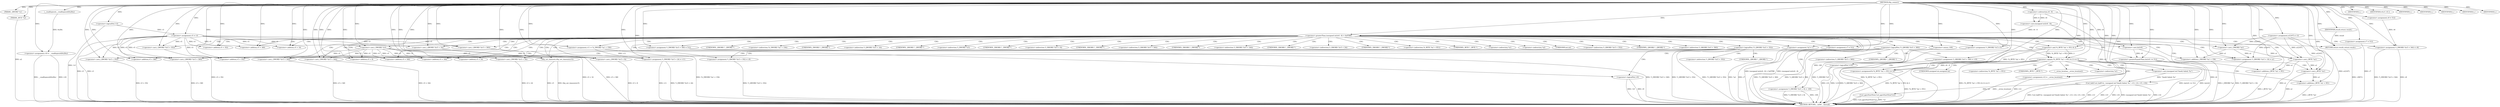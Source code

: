 digraph tftp_connect {  
"1000117" [label = "(METHOD,tftp_connect)" ]
"1000326" [label = "(METHOD_RETURN,__int64 __fastcall)" ]
"1000118" [label = "(PARAM,_QWORD *a1)" ]
"1000119" [label = "(PARAM,_BYTE *a2)" ]
"1000137" [label = "(<operator>.assignment,v18 = __readfsqword(0x28u))" ]
"1000139" [label = "(__readfsqword,__readfsqword(0x28u))" ]
"1000141" [label = "(<operator>.assignment,a1[167] = v3)" ]
"1000147" [label = "(<operator>.logicalNot,!v3)" ]
"1000149" [label = "(IDENTIFIER,L,)" ]
"1000150" [label = "(<operator>.assignment,v5 = v3)" ]
"1000154" [label = "(IDENTIFIER,v6,if ( v6 ))" ]
"1000156" [label = "(IDENTIFIER,L,)" ]
"1000158" [label = "(<operator>.greaterThan,(unsigned int)(v6 - 8) > 0xFFB0)" ]
"1000159" [label = "(<operator>.cast,(unsigned int)(v6 - 8))" ]
"1000161" [label = "(<operator>.subtraction,v6 - 8)" ]
"1000165" [label = "(RETURN,return result;,return result;)" ]
"1000166" [label = "(IDENTIFIER,result,return result;)" ]
"1000167" [label = "(<operator>.assignment,v7 = 512)" ]
"1000171" [label = "(<operator>.greaterEqualsThan,(int)v6 >= 512)" ]
"1000172" [label = "(<operator>.cast,(int)v6)" ]
"1000178" [label = "(<operator>.assignment,v8 = 512)" ]
"1000181" [label = "(<operator>.assignment,v7 = 512)" ]
"1000185" [label = "(<operator>.logicalNot,!*(_QWORD *)(v5 + 352))" ]
"1000187" [label = "(<operator>.cast,(_QWORD *)(v5 + 352))" ]
"1000189" [label = "(<operator>.addition,v5 + 352)" ]
"1000193" [label = "(<operator>.assignment,*(_QWORD *)(v5 + 352) = v9)" ]
"1000195" [label = "(<operator>.cast,(_QWORD *)(v5 + 352))" ]
"1000197" [label = "(<operator>.addition,v5 + 352)" ]
"1000202" [label = "(<operator>.logicalNot,!v9)" ]
"1000204" [label = "(IDENTIFIER,L,)" ]
"1000206" [label = "(<operator>.logicalNot,!*(_QWORD *)(v5 + 360))" ]
"1000208" [label = "(<operator>.cast,(_QWORD *)(v5 + 360))" ]
"1000210" [label = "(<operator>.addition,v5 + 360)" ]
"1000214" [label = "(<operator>.assignment,*(_QWORD *)(v5 + 360) = v10)" ]
"1000216" [label = "(<operator>.cast,(_QWORD *)(v5 + 360))" ]
"1000218" [label = "(<operator>.addition,v5 + 360)" ]
"1000223" [label = "(<operator>.logicalNot,!v10)" ]
"1000225" [label = "(IDENTIFIER,L,)" ]
"1000226" [label = "(<operator>.assignment,v11 = *((_DWORD *)a1 + 156))" ]
"1000229" [label = "(<operator>.addition,(_DWORD *)a1 + 156)" ]
"1000230" [label = "(<operator>.cast,(_DWORD *)a1)" ]
"1000234" [label = "(<operator>.assignment,*(_QWORD *)(v5 + 16) = a1)" ]
"1000236" [label = "(<operator>.cast,(_QWORD *)(v5 + 16))" ]
"1000238" [label = "(<operator>.addition,v5 + 16)" ]
"1000242" [label = "(<operator>.assignment,*(_DWORD *)v5 = 0)" ]
"1000244" [label = "(<operator>.cast,(_DWORD *)v5)" ]
"1000248" [label = "(<operator>.assignment,*(_DWORD *)(v5 + 8) = -100)" ]
"1000250" [label = "(<operator>.cast,(_DWORD *)(v5 + 8))" ]
"1000252" [label = "(<operator>.addition,v5 + 8)" ]
"1000255" [label = "(<operator>.minus,-100)" ]
"1000257" [label = "(<operator>.assignment,*(_DWORD *)(v5 + 340) = 512)" ]
"1000259" [label = "(<operator>.cast,(_DWORD *)(v5 + 340))" ]
"1000261" [label = "(<operator>.addition,v5 + 340)" ]
"1000265" [label = "(<operator>.assignment,*(_DWORD *)(v5 + 344) = v8)" ]
"1000267" [label = "(<operator>.cast,(_DWORD *)(v5 + 344))" ]
"1000269" [label = "(<operator>.addition,v5 + 344)" ]
"1000273" [label = "(<operator>.assignment,*(_DWORD *)(v5 + 24) = v11)" ]
"1000275" [label = "(<operator>.cast,(_DWORD *)(v5 + 24))" ]
"1000277" [label = "(<operator>.addition,v5 + 24)" ]
"1000281" [label = "(tftp_set_timeouts,tftp_set_timeouts(v5))" ]
"1000284" [label = "(<operator>.equals,(*((_BYTE *)a1 + 951) & 2) == 0)" ]
"1000285" [label = "(<operator>.and,*((_BYTE *)a1 + 951) & 2)" ]
"1000287" [label = "(<operator>.addition,(_BYTE *)a1 + 951)" ]
"1000288" [label = "(<operator>.cast,(_BYTE *)a1)" ]
"1000296" [label = "(<operator>.assignment,v12 = __errno_location())" ]
"1000299" [label = "(Curl_failf,Curl_failf(*a1, (unsigned int)\"bind() failed; %s\", v13, v14, v15, v16))" ]
"1000302" [label = "(<operator>.cast,(unsigned int)\"bind() failed; %s\")" ]
"1000309" [label = "(IDENTIFIER,L,)" ]
"1000310" [label = "(<operators>.assignmentOr,*((_BYTE *)a1 + 951) |= 2u)" ]
"1000312" [label = "(<operator>.addition,(_BYTE *)a1 + 951)" ]
"1000313" [label = "(<operator>.cast,(_BYTE *)a1)" ]
"1000318" [label = "(Curl_pgrsStartNow,Curl_pgrsStartNow(*a1))" ]
"1000321" [label = "(<operator>.assignment,*a2 = 1)" ]
"1000325" [label = "(IDENTIFIER,L,)" ]
"1000173" [label = "(UNKNOWN,int,int)" ]
"1000186" [label = "(<operator>.indirection,*(_QWORD *)(v5 + 352))" ]
"1000188" [label = "(UNKNOWN,_QWORD *,_QWORD *)" ]
"1000194" [label = "(<operator>.indirection,*(_QWORD *)(v5 + 352))" ]
"1000196" [label = "(UNKNOWN,_QWORD *,_QWORD *)" ]
"1000207" [label = "(<operator>.indirection,*(_QWORD *)(v5 + 360))" ]
"1000209" [label = "(UNKNOWN,_QWORD *,_QWORD *)" ]
"1000215" [label = "(<operator>.indirection,*(_QWORD *)(v5 + 360))" ]
"1000217" [label = "(UNKNOWN,_QWORD *,_QWORD *)" ]
"1000228" [label = "(<operator>.indirection,*((_DWORD *)a1 + 156))" ]
"1000231" [label = "(UNKNOWN,_DWORD *,_DWORD *)" ]
"1000235" [label = "(<operator>.indirection,*(_QWORD *)(v5 + 16))" ]
"1000237" [label = "(UNKNOWN,_QWORD *,_QWORD *)" ]
"1000243" [label = "(<operator>.indirection,*(_DWORD *)v5)" ]
"1000245" [label = "(UNKNOWN,_DWORD *,_DWORD *)" ]
"1000249" [label = "(<operator>.indirection,*(_DWORD *)(v5 + 8))" ]
"1000251" [label = "(UNKNOWN,_DWORD *,_DWORD *)" ]
"1000258" [label = "(<operator>.indirection,*(_DWORD *)(v5 + 340))" ]
"1000260" [label = "(UNKNOWN,_DWORD *,_DWORD *)" ]
"1000266" [label = "(<operator>.indirection,*(_DWORD *)(v5 + 344))" ]
"1000268" [label = "(UNKNOWN,_DWORD *,_DWORD *)" ]
"1000274" [label = "(<operator>.indirection,*(_DWORD *)(v5 + 24))" ]
"1000276" [label = "(UNKNOWN,_DWORD *,_DWORD *)" ]
"1000286" [label = "(<operator>.indirection,*((_BYTE *)a1 + 951))" ]
"1000289" [label = "(UNKNOWN,_BYTE *,_BYTE *)" ]
"1000298" [label = "(__errno_location,__errno_location())" ]
"1000300" [label = "(<operator>.indirection,*a1)" ]
"1000303" [label = "(UNKNOWN,unsigned int,unsigned int)" ]
"1000311" [label = "(<operator>.indirection,*((_BYTE *)a1 + 951))" ]
"1000314" [label = "(UNKNOWN,_BYTE *,_BYTE *)" ]
"1000319" [label = "(<operator>.indirection,*a1)" ]
"1000322" [label = "(<operator>.indirection,*a2)" ]
  "1000165" -> "1000326"  [ label = "DDG: <RET>"] 
  "1000137" -> "1000326"  [ label = "DDG: v18"] 
  "1000242" -> "1000326"  [ label = "DDG: *(_DWORD *)v5"] 
  "1000159" -> "1000326"  [ label = "DDG: v6 - 8"] 
  "1000216" -> "1000326"  [ label = "DDG: v5 + 360"] 
  "1000193" -> "1000326"  [ label = "DDG: *(_QWORD *)(v5 + 352)"] 
  "1000299" -> "1000326"  [ label = "DDG: v15"] 
  "1000321" -> "1000326"  [ label = "DDG: *a2"] 
  "1000202" -> "1000326"  [ label = "DDG: v9"] 
  "1000137" -> "1000326"  [ label = "DDG: __readfsqword(0x28u)"] 
  "1000223" -> "1000326"  [ label = "DDG: !v10"] 
  "1000187" -> "1000326"  [ label = "DDG: v5 + 352"] 
  "1000318" -> "1000326"  [ label = "DDG: *a1"] 
  "1000172" -> "1000326"  [ label = "DDG: v6"] 
  "1000267" -> "1000326"  [ label = "DDG: v5 + 344"] 
  "1000299" -> "1000326"  [ label = "DDG: v16"] 
  "1000257" -> "1000326"  [ label = "DDG: *(_DWORD *)(v5 + 340)"] 
  "1000141" -> "1000326"  [ label = "DDG: a1[167]"] 
  "1000312" -> "1000326"  [ label = "DDG: (_BYTE *)a1"] 
  "1000229" -> "1000326"  [ label = "DDG: (_DWORD *)a1"] 
  "1000288" -> "1000326"  [ label = "DDG: a1"] 
  "1000150" -> "1000326"  [ label = "DDG: v3"] 
  "1000296" -> "1000326"  [ label = "DDG: __errno_location()"] 
  "1000265" -> "1000326"  [ label = "DDG: v8"] 
  "1000273" -> "1000326"  [ label = "DDG: *(_DWORD *)(v5 + 24)"] 
  "1000119" -> "1000326"  [ label = "DDG: a2"] 
  "1000265" -> "1000326"  [ label = "DDG: *(_DWORD *)(v5 + 344)"] 
  "1000299" -> "1000326"  [ label = "DDG: (unsigned int)\"bind() failed; %s\""] 
  "1000223" -> "1000326"  [ label = "DDG: v10"] 
  "1000181" -> "1000326"  [ label = "DDG: v7"] 
  "1000147" -> "1000326"  [ label = "DDG: !v3"] 
  "1000281" -> "1000326"  [ label = "DDG: v5"] 
  "1000158" -> "1000326"  [ label = "DDG: (unsigned int)(v6 - 8) > 0xFFB0"] 
  "1000214" -> "1000326"  [ label = "DDG: *(_QWORD *)(v5 + 360)"] 
  "1000275" -> "1000326"  [ label = "DDG: v5 + 24"] 
  "1000248" -> "1000326"  [ label = "DDG: -100"] 
  "1000185" -> "1000326"  [ label = "DDG: !*(_QWORD *)(v5 + 352)"] 
  "1000206" -> "1000326"  [ label = "DDG: *(_QWORD *)(v5 + 360)"] 
  "1000158" -> "1000326"  [ label = "DDG: (unsigned int)(v6 - 8)"] 
  "1000287" -> "1000326"  [ label = "DDG: (_BYTE *)a1"] 
  "1000248" -> "1000326"  [ label = "DDG: *(_DWORD *)(v5 + 8)"] 
  "1000259" -> "1000326"  [ label = "DDG: v5 + 340"] 
  "1000250" -> "1000326"  [ label = "DDG: v5 + 8"] 
  "1000285" -> "1000326"  [ label = "DDG: *((_BYTE *)a1 + 951)"] 
  "1000310" -> "1000326"  [ label = "DDG: *((_BYTE *)a1 + 951)"] 
  "1000313" -> "1000326"  [ label = "DDG: a1"] 
  "1000171" -> "1000326"  [ label = "DDG: (int)v6 >= 512"] 
  "1000281" -> "1000326"  [ label = "DDG: tftp_set_timeouts(v5)"] 
  "1000273" -> "1000326"  [ label = "DDG: v11"] 
  "1000299" -> "1000326"  [ label = "DDG: v14"] 
  "1000206" -> "1000326"  [ label = "DDG: !*(_QWORD *)(v5 + 360)"] 
  "1000226" -> "1000326"  [ label = "DDG: *((_DWORD *)a1 + 156)"] 
  "1000299" -> "1000326"  [ label = "DDG: Curl_failf(*a1, (unsigned int)\"bind() failed; %s\", v13, v14, v15, v16)"] 
  "1000299" -> "1000326"  [ label = "DDG: v13"] 
  "1000208" -> "1000326"  [ label = "DDG: v5 + 360"] 
  "1000284" -> "1000326"  [ label = "DDG: (*((_BYTE *)a1 + 951) & 2) == 0"] 
  "1000236" -> "1000326"  [ label = "DDG: v5 + 16"] 
  "1000318" -> "1000326"  [ label = "DDG: Curl_pgrsStartNow(*a1)"] 
  "1000171" -> "1000326"  [ label = "DDG: (int)v6"] 
  "1000202" -> "1000326"  [ label = "DDG: !v9"] 
  "1000195" -> "1000326"  [ label = "DDG: v5 + 352"] 
  "1000296" -> "1000326"  [ label = "DDG: v12"] 
  "1000167" -> "1000326"  [ label = "DDG: v7"] 
  "1000161" -> "1000326"  [ label = "DDG: v6"] 
  "1000150" -> "1000326"  [ label = "DDG: v5"] 
  "1000185" -> "1000326"  [ label = "DDG: *(_QWORD *)(v5 + 352)"] 
  "1000234" -> "1000326"  [ label = "DDG: *(_QWORD *)(v5 + 16)"] 
  "1000284" -> "1000326"  [ label = "DDG: *((_BYTE *)a1 + 951) & 2"] 
  "1000117" -> "1000118"  [ label = "DDG: "] 
  "1000117" -> "1000119"  [ label = "DDG: "] 
  "1000139" -> "1000137"  [ label = "DDG: 0x28u"] 
  "1000117" -> "1000137"  [ label = "DDG: "] 
  "1000117" -> "1000139"  [ label = "DDG: "] 
  "1000117" -> "1000141"  [ label = "DDG: "] 
  "1000117" -> "1000147"  [ label = "DDG: "] 
  "1000117" -> "1000149"  [ label = "DDG: "] 
  "1000147" -> "1000150"  [ label = "DDG: v3"] 
  "1000117" -> "1000150"  [ label = "DDG: "] 
  "1000117" -> "1000154"  [ label = "DDG: "] 
  "1000117" -> "1000156"  [ label = "DDG: "] 
  "1000159" -> "1000158"  [ label = "DDG: v6 - 8"] 
  "1000161" -> "1000159"  [ label = "DDG: v6"] 
  "1000161" -> "1000159"  [ label = "DDG: 8"] 
  "1000117" -> "1000161"  [ label = "DDG: "] 
  "1000117" -> "1000158"  [ label = "DDG: "] 
  "1000166" -> "1000165"  [ label = "DDG: result"] 
  "1000117" -> "1000165"  [ label = "DDG: "] 
  "1000117" -> "1000166"  [ label = "DDG: "] 
  "1000117" -> "1000167"  [ label = "DDG: "] 
  "1000172" -> "1000171"  [ label = "DDG: v6"] 
  "1000161" -> "1000172"  [ label = "DDG: v6"] 
  "1000117" -> "1000172"  [ label = "DDG: "] 
  "1000117" -> "1000171"  [ label = "DDG: "] 
  "1000117" -> "1000178"  [ label = "DDG: "] 
  "1000117" -> "1000181"  [ label = "DDG: "] 
  "1000150" -> "1000187"  [ label = "DDG: v5"] 
  "1000117" -> "1000187"  [ label = "DDG: "] 
  "1000150" -> "1000189"  [ label = "DDG: v5"] 
  "1000117" -> "1000189"  [ label = "DDG: "] 
  "1000117" -> "1000193"  [ label = "DDG: "] 
  "1000117" -> "1000195"  [ label = "DDG: "] 
  "1000150" -> "1000195"  [ label = "DDG: v5"] 
  "1000117" -> "1000197"  [ label = "DDG: "] 
  "1000150" -> "1000197"  [ label = "DDG: v5"] 
  "1000117" -> "1000202"  [ label = "DDG: "] 
  "1000117" -> "1000204"  [ label = "DDG: "] 
  "1000117" -> "1000208"  [ label = "DDG: "] 
  "1000150" -> "1000208"  [ label = "DDG: v5"] 
  "1000117" -> "1000210"  [ label = "DDG: "] 
  "1000150" -> "1000210"  [ label = "DDG: v5"] 
  "1000117" -> "1000214"  [ label = "DDG: "] 
  "1000117" -> "1000216"  [ label = "DDG: "] 
  "1000150" -> "1000216"  [ label = "DDG: v5"] 
  "1000117" -> "1000218"  [ label = "DDG: "] 
  "1000150" -> "1000218"  [ label = "DDG: v5"] 
  "1000117" -> "1000223"  [ label = "DDG: "] 
  "1000117" -> "1000225"  [ label = "DDG: "] 
  "1000117" -> "1000226"  [ label = "DDG: "] 
  "1000230" -> "1000229"  [ label = "DDG: a1"] 
  "1000141" -> "1000230"  [ label = "DDG: a1[167]"] 
  "1000117" -> "1000230"  [ label = "DDG: "] 
  "1000117" -> "1000229"  [ label = "DDG: "] 
  "1000141" -> "1000234"  [ label = "DDG: a1[167]"] 
  "1000230" -> "1000234"  [ label = "DDG: a1"] 
  "1000117" -> "1000234"  [ label = "DDG: "] 
  "1000117" -> "1000236"  [ label = "DDG: "] 
  "1000150" -> "1000236"  [ label = "DDG: v5"] 
  "1000117" -> "1000238"  [ label = "DDG: "] 
  "1000150" -> "1000238"  [ label = "DDG: v5"] 
  "1000117" -> "1000242"  [ label = "DDG: "] 
  "1000117" -> "1000244"  [ label = "DDG: "] 
  "1000150" -> "1000244"  [ label = "DDG: v5"] 
  "1000255" -> "1000248"  [ label = "DDG: 100"] 
  "1000244" -> "1000250"  [ label = "DDG: v5"] 
  "1000117" -> "1000250"  [ label = "DDG: "] 
  "1000244" -> "1000252"  [ label = "DDG: v5"] 
  "1000117" -> "1000252"  [ label = "DDG: "] 
  "1000117" -> "1000255"  [ label = "DDG: "] 
  "1000117" -> "1000257"  [ label = "DDG: "] 
  "1000117" -> "1000259"  [ label = "DDG: "] 
  "1000244" -> "1000259"  [ label = "DDG: v5"] 
  "1000117" -> "1000261"  [ label = "DDG: "] 
  "1000244" -> "1000261"  [ label = "DDG: v5"] 
  "1000178" -> "1000265"  [ label = "DDG: v8"] 
  "1000117" -> "1000265"  [ label = "DDG: "] 
  "1000117" -> "1000267"  [ label = "DDG: "] 
  "1000244" -> "1000267"  [ label = "DDG: v5"] 
  "1000117" -> "1000269"  [ label = "DDG: "] 
  "1000244" -> "1000269"  [ label = "DDG: v5"] 
  "1000226" -> "1000273"  [ label = "DDG: v11"] 
  "1000117" -> "1000273"  [ label = "DDG: "] 
  "1000117" -> "1000275"  [ label = "DDG: "] 
  "1000244" -> "1000275"  [ label = "DDG: v5"] 
  "1000117" -> "1000277"  [ label = "DDG: "] 
  "1000244" -> "1000277"  [ label = "DDG: v5"] 
  "1000117" -> "1000281"  [ label = "DDG: "] 
  "1000244" -> "1000281"  [ label = "DDG: v5"] 
  "1000285" -> "1000284"  [ label = "DDG: *((_BYTE *)a1 + 951)"] 
  "1000285" -> "1000284"  [ label = "DDG: 2"] 
  "1000288" -> "1000287"  [ label = "DDG: a1"] 
  "1000141" -> "1000288"  [ label = "DDG: a1[167]"] 
  "1000117" -> "1000288"  [ label = "DDG: "] 
  "1000230" -> "1000288"  [ label = "DDG: a1"] 
  "1000117" -> "1000287"  [ label = "DDG: "] 
  "1000117" -> "1000285"  [ label = "DDG: "] 
  "1000117" -> "1000284"  [ label = "DDG: "] 
  "1000117" -> "1000296"  [ label = "DDG: "] 
  "1000302" -> "1000299"  [ label = "DDG: \"bind() failed; %s\""] 
  "1000117" -> "1000302"  [ label = "DDG: "] 
  "1000117" -> "1000299"  [ label = "DDG: "] 
  "1000117" -> "1000309"  [ label = "DDG: "] 
  "1000117" -> "1000310"  [ label = "DDG: "] 
  "1000285" -> "1000310"  [ label = "DDG: *((_BYTE *)a1 + 951)"] 
  "1000313" -> "1000312"  [ label = "DDG: a1"] 
  "1000141" -> "1000313"  [ label = "DDG: a1[167]"] 
  "1000288" -> "1000313"  [ label = "DDG: a1"] 
  "1000117" -> "1000313"  [ label = "DDG: "] 
  "1000117" -> "1000312"  [ label = "DDG: "] 
  "1000299" -> "1000318"  [ label = "DDG: *a1"] 
  "1000117" -> "1000321"  [ label = "DDG: "] 
  "1000117" -> "1000325"  [ label = "DDG: "] 
  "1000158" -> "1000173"  [ label = "CDG: "] 
  "1000158" -> "1000172"  [ label = "CDG: "] 
  "1000158" -> "1000171"  [ label = "CDG: "] 
  "1000158" -> "1000167"  [ label = "CDG: "] 
  "1000158" -> "1000165"  [ label = "CDG: "] 
  "1000158" -> "1000189"  [ label = "CDG: "] 
  "1000158" -> "1000188"  [ label = "CDG: "] 
  "1000158" -> "1000187"  [ label = "CDG: "] 
  "1000158" -> "1000186"  [ label = "CDG: "] 
  "1000158" -> "1000185"  [ label = "CDG: "] 
  "1000158" -> "1000208"  [ label = "CDG: "] 
  "1000158" -> "1000207"  [ label = "CDG: "] 
  "1000158" -> "1000206"  [ label = "CDG: "] 
  "1000158" -> "1000210"  [ label = "CDG: "] 
  "1000158" -> "1000209"  [ label = "CDG: "] 
  "1000158" -> "1000238"  [ label = "CDG: "] 
  "1000158" -> "1000237"  [ label = "CDG: "] 
  "1000158" -> "1000236"  [ label = "CDG: "] 
  "1000158" -> "1000235"  [ label = "CDG: "] 
  "1000158" -> "1000234"  [ label = "CDG: "] 
  "1000158" -> "1000231"  [ label = "CDG: "] 
  "1000158" -> "1000230"  [ label = "CDG: "] 
  "1000158" -> "1000229"  [ label = "CDG: "] 
  "1000158" -> "1000228"  [ label = "CDG: "] 
  "1000158" -> "1000226"  [ label = "CDG: "] 
  "1000158" -> "1000255"  [ label = "CDG: "] 
  "1000158" -> "1000252"  [ label = "CDG: "] 
  "1000158" -> "1000251"  [ label = "CDG: "] 
  "1000158" -> "1000250"  [ label = "CDG: "] 
  "1000158" -> "1000249"  [ label = "CDG: "] 
  "1000158" -> "1000248"  [ label = "CDG: "] 
  "1000158" -> "1000245"  [ label = "CDG: "] 
  "1000158" -> "1000244"  [ label = "CDG: "] 
  "1000158" -> "1000243"  [ label = "CDG: "] 
  "1000158" -> "1000242"  [ label = "CDG: "] 
  "1000158" -> "1000269"  [ label = "CDG: "] 
  "1000158" -> "1000268"  [ label = "CDG: "] 
  "1000158" -> "1000267"  [ label = "CDG: "] 
  "1000158" -> "1000266"  [ label = "CDG: "] 
  "1000158" -> "1000265"  [ label = "CDG: "] 
  "1000158" -> "1000261"  [ label = "CDG: "] 
  "1000158" -> "1000260"  [ label = "CDG: "] 
  "1000158" -> "1000259"  [ label = "CDG: "] 
  "1000158" -> "1000258"  [ label = "CDG: "] 
  "1000158" -> "1000257"  [ label = "CDG: "] 
  "1000158" -> "1000288"  [ label = "CDG: "] 
  "1000158" -> "1000287"  [ label = "CDG: "] 
  "1000158" -> "1000286"  [ label = "CDG: "] 
  "1000158" -> "1000285"  [ label = "CDG: "] 
  "1000158" -> "1000284"  [ label = "CDG: "] 
  "1000158" -> "1000281"  [ label = "CDG: "] 
  "1000158" -> "1000277"  [ label = "CDG: "] 
  "1000158" -> "1000276"  [ label = "CDG: "] 
  "1000158" -> "1000275"  [ label = "CDG: "] 
  "1000158" -> "1000274"  [ label = "CDG: "] 
  "1000158" -> "1000273"  [ label = "CDG: "] 
  "1000158" -> "1000289"  [ label = "CDG: "] 
  "1000158" -> "1000319"  [ label = "CDG: "] 
  "1000158" -> "1000318"  [ label = "CDG: "] 
  "1000158" -> "1000322"  [ label = "CDG: "] 
  "1000158" -> "1000321"  [ label = "CDG: "] 
  "1000185" -> "1000202"  [ label = "CDG: "] 
  "1000185" -> "1000197"  [ label = "CDG: "] 
  "1000185" -> "1000196"  [ label = "CDG: "] 
  "1000185" -> "1000195"  [ label = "CDG: "] 
  "1000185" -> "1000194"  [ label = "CDG: "] 
  "1000185" -> "1000193"  [ label = "CDG: "] 
  "1000206" -> "1000223"  [ label = "CDG: "] 
  "1000206" -> "1000218"  [ label = "CDG: "] 
  "1000206" -> "1000217"  [ label = "CDG: "] 
  "1000206" -> "1000216"  [ label = "CDG: "] 
  "1000206" -> "1000215"  [ label = "CDG: "] 
  "1000206" -> "1000214"  [ label = "CDG: "] 
  "1000284" -> "1000303"  [ label = "CDG: "] 
  "1000284" -> "1000302"  [ label = "CDG: "] 
  "1000284" -> "1000300"  [ label = "CDG: "] 
  "1000284" -> "1000299"  [ label = "CDG: "] 
  "1000284" -> "1000298"  [ label = "CDG: "] 
  "1000284" -> "1000296"  [ label = "CDG: "] 
  "1000284" -> "1000314"  [ label = "CDG: "] 
  "1000284" -> "1000313"  [ label = "CDG: "] 
  "1000284" -> "1000312"  [ label = "CDG: "] 
  "1000284" -> "1000311"  [ label = "CDG: "] 
  "1000284" -> "1000310"  [ label = "CDG: "] 
}
